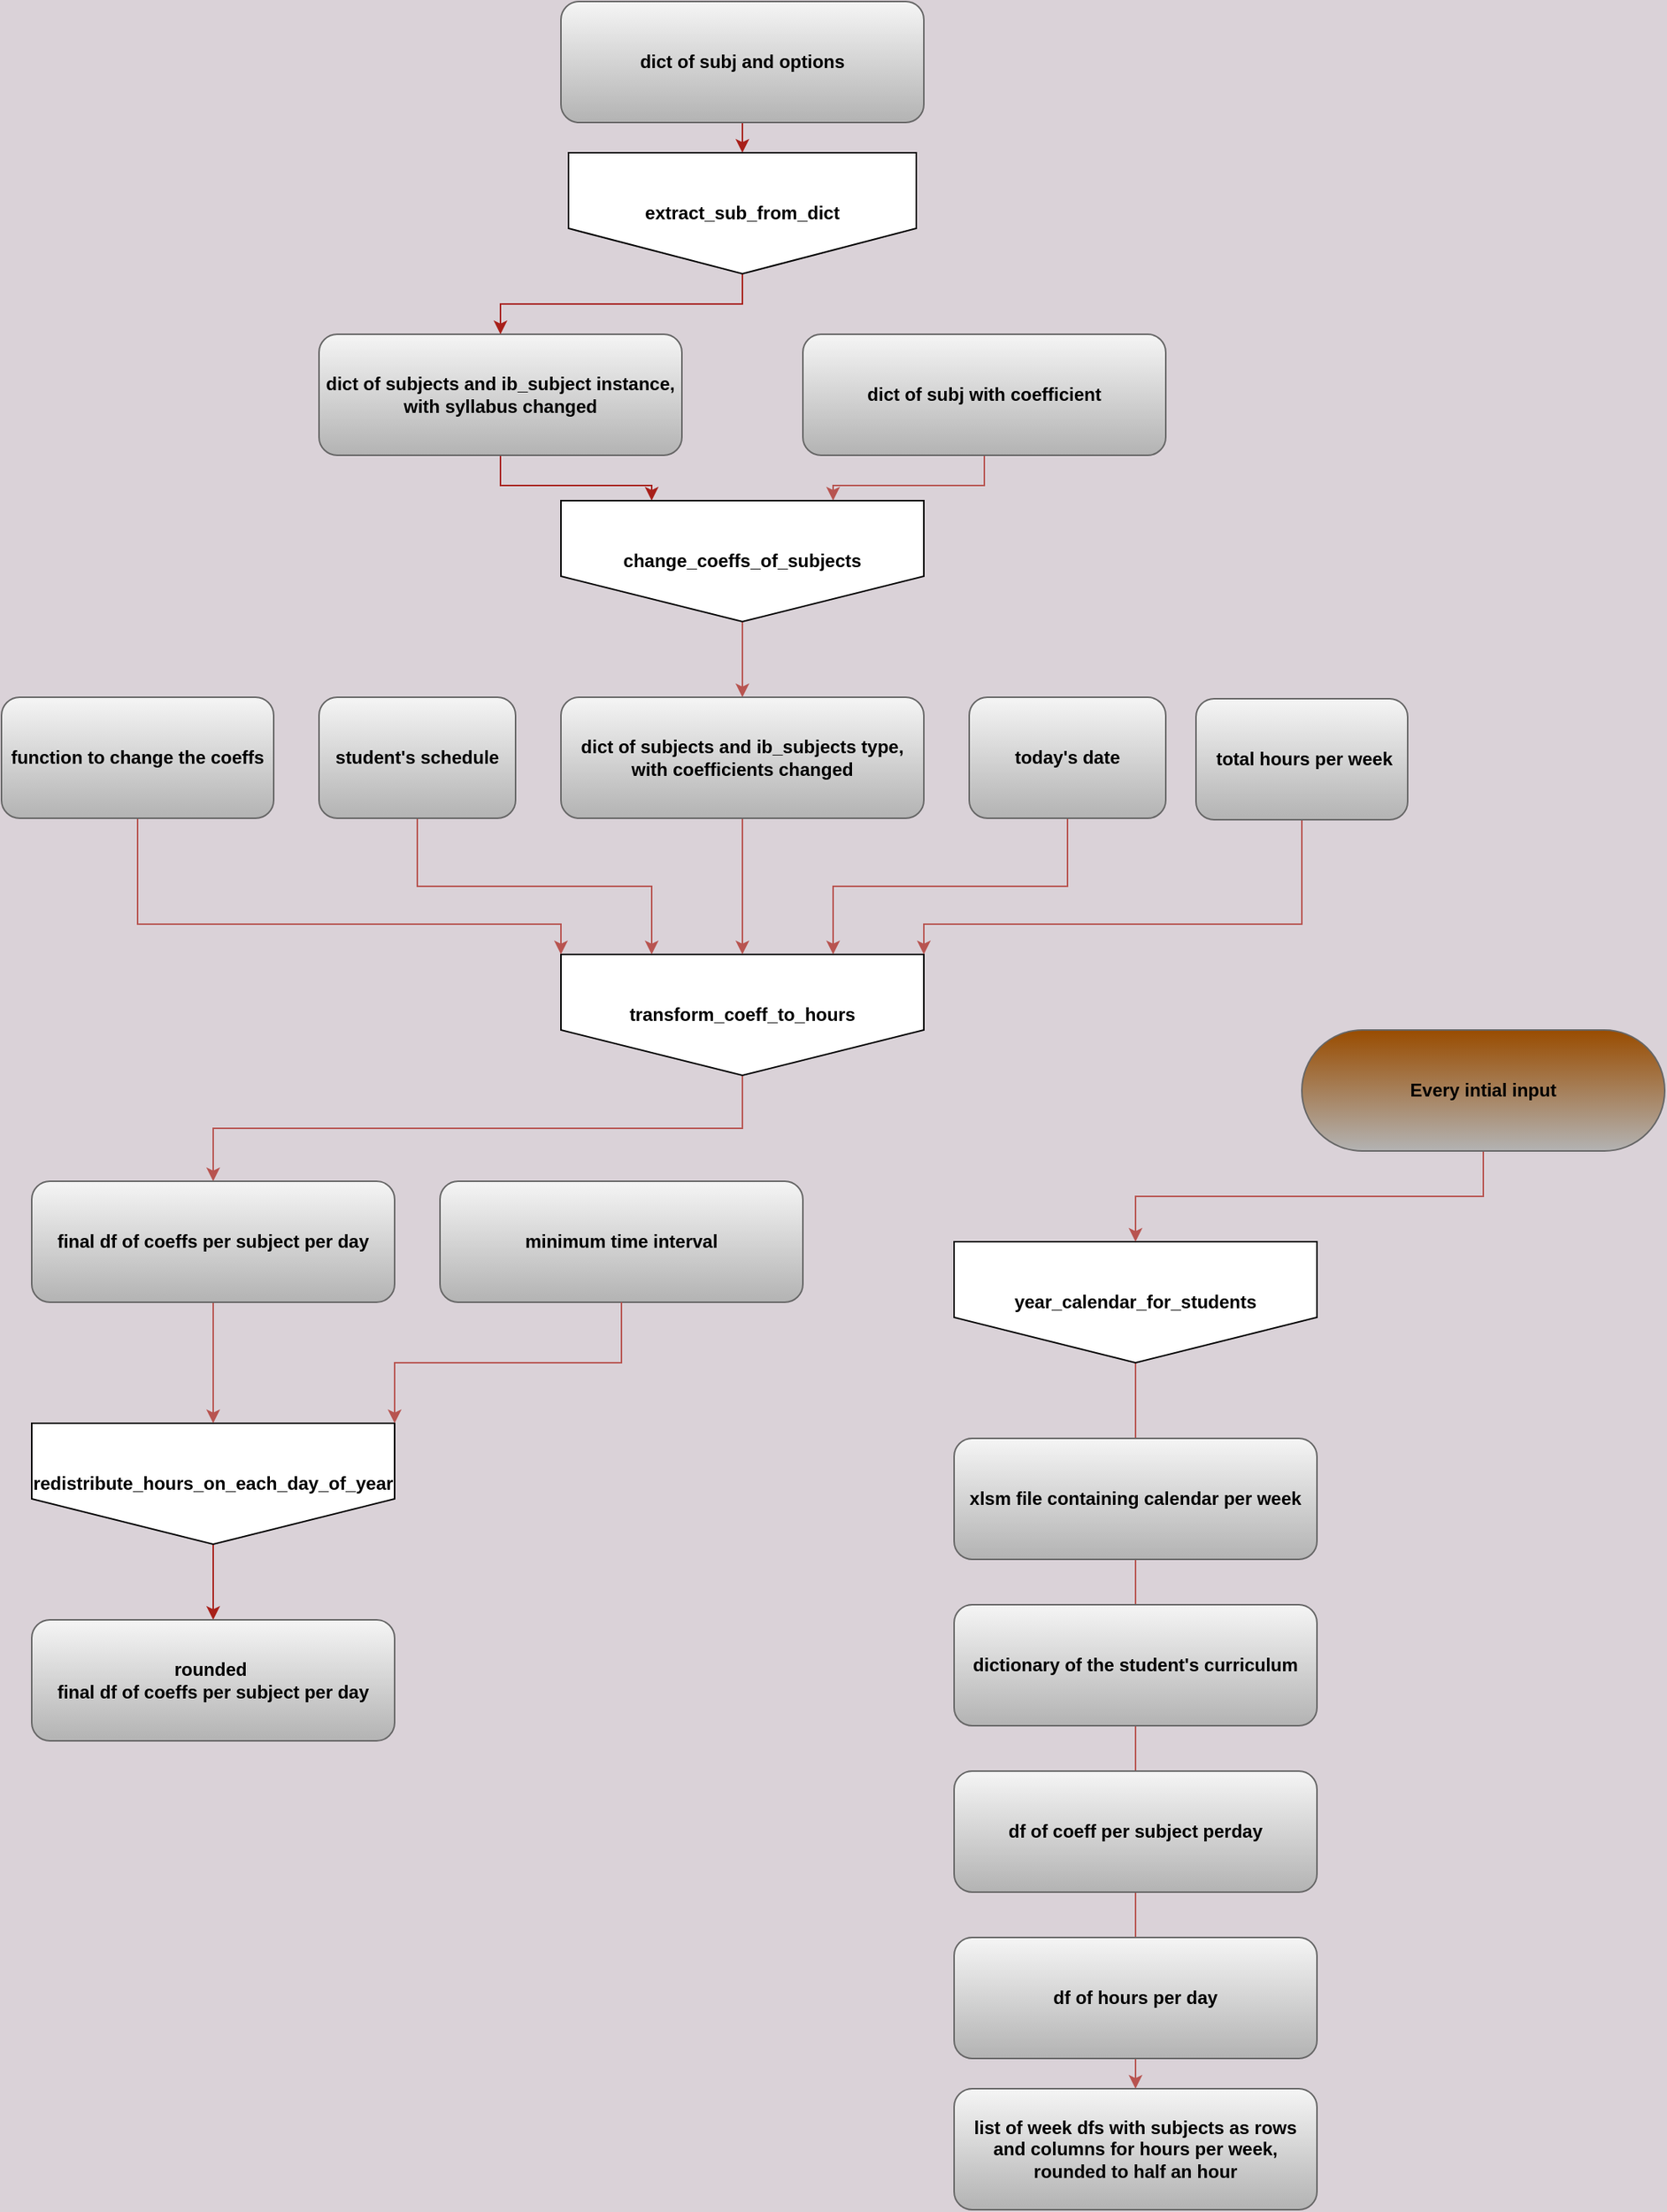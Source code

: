 <mxfile version="19.0.3" type="device"><diagram id="cp3B3YsYtdL4vwdY9BhR" name="Page-1"><mxGraphModel dx="925" dy="585" grid="1" gridSize="10" guides="1" tooltips="1" connect="1" arrows="1" fold="1" page="1" pageScale="1" pageWidth="1700" pageHeight="2000" background="#DAD2D8" math="0" shadow="0"><root><mxCell id="0"/><mxCell id="1" parent="0"/><mxCell id="dX0X1exy1gggGvFOJMBT-6" style="edgeStyle=orthogonalEdgeStyle;rounded=0;orthogonalLoop=1;jettySize=auto;html=1;exitX=0.5;exitY=1;exitDx=0;exitDy=0;entryX=0.75;entryY=0;entryDx=0;entryDy=0;strokeColor=#b85450;fillColor=#f8cecc;" parent="1" source="7Mmhcdw2Sssw4Aq0L2OA-1" target="dX0X1exy1gggGvFOJMBT-4" edge="1"><mxGeometry relative="1" as="geometry"/></mxCell><mxCell id="7Mmhcdw2Sssw4Aq0L2OA-1" value="&lt;b&gt;dict of subj with coefficient&lt;/b&gt;" style="rounded=1;whiteSpace=wrap;html=1;fillColor=#F5F5F5;strokeColor=#666666;gradientColor=#b3b3b3;" parent="1" vertex="1"><mxGeometry x="710" y="220" width="240" height="80" as="geometry"/></mxCell><mxCell id="7Mmhcdw2Sssw4Aq0L2OA-38" style="edgeStyle=orthogonalEdgeStyle;rounded=0;orthogonalLoop=1;jettySize=auto;html=1;exitX=0.5;exitY=1;exitDx=0;exitDy=0;labelBackgroundColor=#DAD2D8;strokeColor=#A8201A;fontColor=#143642;entryX=0.25;entryY=0;entryDx=0;entryDy=0;" parent="1" source="7Mmhcdw2Sssw4Aq0L2OA-5" target="dX0X1exy1gggGvFOJMBT-4" edge="1"><mxGeometry relative="1" as="geometry"><mxPoint x="780" y="960" as="targetPoint"/></mxGeometry></mxCell><mxCell id="7Mmhcdw2Sssw4Aq0L2OA-5" value="dict of subjects and ib_subject instance, with syllabus changed" style="rounded=1;whiteSpace=wrap;html=1;fontStyle=1;fillColor=#f5f5f5;strokeColor=#666666;gradientColor=#b3b3b3;" parent="1" vertex="1"><mxGeometry x="390" y="220" width="240" height="80" as="geometry"/></mxCell><mxCell id="7Mmhcdw2Sssw4Aq0L2OA-45" style="edgeStyle=orthogonalEdgeStyle;rounded=0;orthogonalLoop=1;jettySize=auto;html=1;exitX=0.5;exitY=1;exitDx=0;exitDy=0;entryX=0.5;entryY=0;entryDx=0;entryDy=0;labelBackgroundColor=#DAD2D8;strokeColor=#A8201A;fontColor=#143642;" parent="1" source="dX0X1exy1gggGvFOJMBT-25" target="7Mmhcdw2Sssw4Aq0L2OA-44" edge="1"><mxGeometry relative="1" as="geometry"><mxPoint x="310" y="1230" as="sourcePoint"/></mxGeometry></mxCell><mxCell id="7Mmhcdw2Sssw4Aq0L2OA-44" value="&lt;b&gt;rounded&amp;nbsp;&lt;br&gt;&lt;/b&gt;&lt;b&gt;final df of coeffs per subject per day&lt;/b&gt;" style="rounded=1;whiteSpace=wrap;html=1;fillColor=#f5f5f5;strokeColor=#666666;gradientColor=#b3b3b3;" parent="1" vertex="1"><mxGeometry x="200" y="1070" width="240" height="80" as="geometry"/></mxCell><mxCell id="TLXXYSwi2Hj53QLfs6YC-4" style="edgeStyle=orthogonalEdgeStyle;rounded=0;orthogonalLoop=1;jettySize=auto;html=1;exitX=0.5;exitY=1;exitDx=0;exitDy=0;entryX=0.5;entryY=0;entryDx=0;entryDy=0;labelBackgroundColor=#DAD2D8;strokeColor=#A8201A;fontColor=#143642;" parent="1" source="TLXXYSwi2Hj53QLfs6YC-1" target="TLXXYSwi2Hj53QLfs6YC-3" edge="1"><mxGeometry relative="1" as="geometry"><mxPoint x="670" y="70" as="sourcePoint"/></mxGeometry></mxCell><mxCell id="TLXXYSwi2Hj53QLfs6YC-1" value="&lt;div&gt;&lt;b&gt;dict of subj and options&lt;/b&gt;&lt;/div&gt;" style="rounded=1;whiteSpace=wrap;html=1;fillColor=#f5f5f5;strokeColor=#666666;gradientColor=#b3b3b3;" parent="1" vertex="1"><mxGeometry x="550" width="240" height="80" as="geometry"/></mxCell><mxCell id="TLXXYSwi2Hj53QLfs6YC-5" style="edgeStyle=orthogonalEdgeStyle;rounded=0;orthogonalLoop=1;jettySize=auto;html=1;exitX=0.5;exitY=1;exitDx=0;exitDy=0;labelBackgroundColor=#DAD2D8;strokeColor=#A8201A;fontColor=#143642;" parent="1" source="TLXXYSwi2Hj53QLfs6YC-3" target="7Mmhcdw2Sssw4Aq0L2OA-5" edge="1"><mxGeometry relative="1" as="geometry"/></mxCell><mxCell id="TLXXYSwi2Hj53QLfs6YC-3" value="&lt;b&gt;extract_sub_from_dict&lt;/b&gt;" style="shape=offPageConnector;whiteSpace=wrap;html=1;" parent="1" vertex="1"><mxGeometry x="555" y="100" width="230" height="80" as="geometry"/></mxCell><mxCell id="7Mmhcdw2Sssw4Aq0L2OA-4" value="&lt;b&gt;minimum time interval&lt;/b&gt;" style="rounded=1;whiteSpace=wrap;html=1;fillColor=#f5f5f5;strokeColor=#666666;gradientColor=#b3b3b3;" parent="1" vertex="1"><mxGeometry x="470" y="780" width="240" height="80" as="geometry"/></mxCell><mxCell id="2GKXjO8rcxm1inCjcHQB-12" style="edgeStyle=orthogonalEdgeStyle;rounded=0;orthogonalLoop=1;jettySize=auto;html=1;exitX=0.5;exitY=1;exitDx=0;exitDy=0;entryX=0.5;entryY=0;entryDx=0;entryDy=0;fillColor=#f8cecc;strokeColor=#b85450;" parent="1" source="dX0X1exy1gggGvFOJMBT-4" target="2GKXjO8rcxm1inCjcHQB-11" edge="1"><mxGeometry relative="1" as="geometry"><Array as="points"/></mxGeometry></mxCell><mxCell id="dX0X1exy1gggGvFOJMBT-4" value="&lt;b&gt;change_coeffs_of_subjects&lt;/b&gt;" style="shape=offPageConnector;whiteSpace=wrap;html=1;" parent="1" vertex="1"><mxGeometry x="550" y="330" width="240" height="80" as="geometry"/></mxCell><mxCell id="dX0X1exy1gggGvFOJMBT-26" style="edgeStyle=orthogonalEdgeStyle;rounded=0;orthogonalLoop=1;jettySize=auto;html=1;exitX=0.5;exitY=1;exitDx=0;exitDy=0;labelBackgroundColor=#DAD2D8;strokeColor=#b85450;fillColor=#f8cecc;fontColor=#143642;entryX=0.5;entryY=0;entryDx=0;entryDy=0;" parent="1" source="dX0X1exy1gggGvFOJMBT-17" target="2GKXjO8rcxm1inCjcHQB-9" edge="1"><mxGeometry relative="1" as="geometry"><mxPoint x="410" y="860" as="targetPoint"/><mxPoint x="460" y="710" as="sourcePoint"/></mxGeometry></mxCell><mxCell id="dX0X1exy1gggGvFOJMBT-17" value="&lt;b&gt;transform_coeff_to_hours&lt;/b&gt;" style="shape=offPageConnector;whiteSpace=wrap;html=1;" parent="1" vertex="1"><mxGeometry x="550" y="630" width="240" height="80" as="geometry"/></mxCell><mxCell id="dX0X1exy1gggGvFOJMBT-25" value="&lt;b&gt;redistribute_hours_on_each_day_of_year&lt;/b&gt;" style="shape=offPageConnector;whiteSpace=wrap;html=1;" parent="1" vertex="1"><mxGeometry x="200" y="940" width="240" height="80" as="geometry"/></mxCell><mxCell id="dX0X1exy1gggGvFOJMBT-32" style="edgeStyle=orthogonalEdgeStyle;rounded=0;orthogonalLoop=1;jettySize=auto;html=1;exitX=0.5;exitY=1;exitDx=0;exitDy=0;entryX=1;entryY=0;entryDx=0;entryDy=0;labelBackgroundColor=#DAD2D8;strokeColor=#B85450;fillColor=#f8cecc;fontColor=#143642;" parent="1" source="7Mmhcdw2Sssw4Aq0L2OA-4" target="dX0X1exy1gggGvFOJMBT-25" edge="1"><mxGeometry relative="1" as="geometry"><mxPoint x="550" y="860" as="sourcePoint"/></mxGeometry></mxCell><mxCell id="PcNo5ImQGjc8QJSGuVua-5" style="edgeStyle=orthogonalEdgeStyle;rounded=0;orthogonalLoop=1;jettySize=auto;html=1;exitX=0.5;exitY=1;exitDx=0;exitDy=0;entryX=0.75;entryY=0;entryDx=0;entryDy=0;strokeColor=#B85450;" parent="1" source="2GKXjO8rcxm1inCjcHQB-3" target="dX0X1exy1gggGvFOJMBT-17" edge="1"><mxGeometry relative="1" as="geometry"/></mxCell><mxCell id="2GKXjO8rcxm1inCjcHQB-3" value="&lt;b&gt;today's date&lt;/b&gt;" style="rounded=1;whiteSpace=wrap;html=1;fillColor=#F5F5F5;strokeColor=#666666;gradientColor=#b3b3b3;" parent="1" vertex="1"><mxGeometry x="820" y="460" width="130" height="80" as="geometry"/></mxCell><mxCell id="PcNo5ImQGjc8QJSGuVua-6" style="edgeStyle=orthogonalEdgeStyle;rounded=0;orthogonalLoop=1;jettySize=auto;html=1;exitX=0.5;exitY=1;exitDx=0;exitDy=0;entryX=1;entryY=0;entryDx=0;entryDy=0;strokeColor=#B85450;" parent="1" source="2GKXjO8rcxm1inCjcHQB-4" target="dX0X1exy1gggGvFOJMBT-17" edge="1"><mxGeometry relative="1" as="geometry"><Array as="points"><mxPoint x="1040" y="610"/><mxPoint x="790" y="610"/></Array></mxGeometry></mxCell><mxCell id="2GKXjO8rcxm1inCjcHQB-4" value="&lt;b&gt;&amp;nbsp;total hours per week&lt;/b&gt;" style="rounded=1;whiteSpace=wrap;html=1;fillColor=#F5F5F5;strokeColor=#666666;gradientColor=#b3b3b3;" parent="1" vertex="1"><mxGeometry x="970" y="461" width="140" height="80" as="geometry"/></mxCell><mxCell id="PcNo5ImQGjc8QJSGuVua-3" style="edgeStyle=orthogonalEdgeStyle;rounded=0;orthogonalLoop=1;jettySize=auto;html=1;entryX=0;entryY=0;entryDx=0;entryDy=0;strokeColor=#B85450;" parent="1" source="2GKXjO8rcxm1inCjcHQB-6" target="dX0X1exy1gggGvFOJMBT-17" edge="1"><mxGeometry relative="1" as="geometry"><Array as="points"><mxPoint x="270" y="610"/><mxPoint x="550" y="610"/></Array></mxGeometry></mxCell><mxCell id="2GKXjO8rcxm1inCjcHQB-6" value="&lt;b&gt;function to change the coeffs&lt;/b&gt;" style="rounded=1;whiteSpace=wrap;html=1;fillColor=#f5f5f5;strokeColor=#666666;gradientColor=#b3b3b3;" parent="1" vertex="1"><mxGeometry x="180" y="460" width="180" height="80" as="geometry"/></mxCell><mxCell id="PcNo5ImQGjc8QJSGuVua-1" style="edgeStyle=orthogonalEdgeStyle;rounded=0;orthogonalLoop=1;jettySize=auto;html=1;exitX=0.5;exitY=1;exitDx=0;exitDy=0;entryX=0.5;entryY=0;entryDx=0;entryDy=0;strokeColor=#B85450;" parent="1" source="2GKXjO8rcxm1inCjcHQB-9" target="dX0X1exy1gggGvFOJMBT-25" edge="1"><mxGeometry relative="1" as="geometry"/></mxCell><mxCell id="2GKXjO8rcxm1inCjcHQB-9" value="&lt;b&gt;final df of coeffs per subject per day&lt;/b&gt;" style="rounded=1;whiteSpace=wrap;html=1;fillColor=#f5f5f5;strokeColor=#666666;gradientColor=#b3b3b3;" parent="1" vertex="1"><mxGeometry x="200" y="780" width="240" height="80" as="geometry"/></mxCell><mxCell id="PcNo5ImQGjc8QJSGuVua-2" style="edgeStyle=orthogonalEdgeStyle;rounded=0;orthogonalLoop=1;jettySize=auto;html=1;exitX=0.5;exitY=1;exitDx=0;exitDy=0;entryX=0.5;entryY=0;entryDx=0;entryDy=0;strokeColor=#B85450;" parent="1" source="2GKXjO8rcxm1inCjcHQB-11" target="dX0X1exy1gggGvFOJMBT-17" edge="1"><mxGeometry relative="1" as="geometry"/></mxCell><mxCell id="2GKXjO8rcxm1inCjcHQB-11" value="&lt;span style=&quot;font-weight: 700&quot;&gt;dict of subjects and ib_subjects type, with coefficients changed&lt;/span&gt;" style="rounded=1;whiteSpace=wrap;html=1;fillColor=#F5F5F5;strokeColor=#666666;gradientColor=#b3b3b3;" parent="1" vertex="1"><mxGeometry x="550" y="460" width="240" height="80" as="geometry"/></mxCell><mxCell id="PcNo5ImQGjc8QJSGuVua-4" style="edgeStyle=orthogonalEdgeStyle;rounded=0;orthogonalLoop=1;jettySize=auto;html=1;exitX=0.5;exitY=1;exitDx=0;exitDy=0;entryX=0.25;entryY=0;entryDx=0;entryDy=0;strokeColor=#B85450;" parent="1" source="Sa1NvDt14kHMIIq1nAc_-1" target="dX0X1exy1gggGvFOJMBT-17" edge="1"><mxGeometry relative="1" as="geometry"/></mxCell><mxCell id="Sa1NvDt14kHMIIq1nAc_-1" value="&lt;b&gt;student's schedule&lt;/b&gt;" style="rounded=1;whiteSpace=wrap;html=1;fillColor=#f5f5f5;strokeColor=#666666;gradientColor=#b3b3b3;" parent="1" vertex="1"><mxGeometry x="390" y="460" width="130" height="80" as="geometry"/></mxCell><mxCell id="PcNo5ImQGjc8QJSGuVua-11" value="" style="edgeStyle=orthogonalEdgeStyle;rounded=0;orthogonalLoop=1;jettySize=auto;html=1;strokeColor=#B85450;entryX=0.5;entryY=0;entryDx=0;entryDy=0;" parent="1" source="PcNo5ImQGjc8QJSGuVua-7" target="wD_1Jo0_qQc3vlrVNruh-6" edge="1"><mxGeometry relative="1" as="geometry"/></mxCell><mxCell id="PcNo5ImQGjc8QJSGuVua-7" value="&lt;b&gt;year_calendar_for_students&lt;/b&gt;" style="shape=offPageConnector;whiteSpace=wrap;html=1;" parent="1" vertex="1"><mxGeometry x="810" y="820" width="240" height="80" as="geometry"/></mxCell><mxCell id="PcNo5ImQGjc8QJSGuVua-9" style="edgeStyle=orthogonalEdgeStyle;rounded=0;orthogonalLoop=1;jettySize=auto;html=1;entryX=0.5;entryY=0;entryDx=0;entryDy=0;strokeColor=#B85450;" parent="1" source="PcNo5ImQGjc8QJSGuVua-8" target="PcNo5ImQGjc8QJSGuVua-7" edge="1"><mxGeometry relative="1" as="geometry"/></mxCell><mxCell id="PcNo5ImQGjc8QJSGuVua-8" value="&lt;b&gt;Every intial input&lt;/b&gt;" style="rounded=1;whiteSpace=wrap;html=1;fillColor=#994C00;strokeColor=#666666;gradientColor=#b3b3b3;arcSize=50;" parent="1" vertex="1"><mxGeometry x="1040" y="680" width="240" height="80" as="geometry"/></mxCell><mxCell id="PcNo5ImQGjc8QJSGuVua-10" value="&lt;b&gt;xlsm file containing calendar per week&lt;/b&gt;" style="rounded=1;whiteSpace=wrap;html=1;fillColor=#f5f5f5;strokeColor=#666666;gradientColor=#b3b3b3;" parent="1" vertex="1"><mxGeometry x="810" y="950" width="240" height="80" as="geometry"/></mxCell><mxCell id="wD_1Jo0_qQc3vlrVNruh-1" value="&lt;b&gt;dictionary of the student's curriculum&lt;/b&gt;" style="rounded=1;whiteSpace=wrap;html=1;fillColor=#f5f5f5;strokeColor=#666666;gradientColor=#b3b3b3;" parent="1" vertex="1"><mxGeometry x="810" y="1060" width="240" height="80" as="geometry"/></mxCell><mxCell id="wD_1Jo0_qQc3vlrVNruh-2" value="&lt;b&gt;df of coeff per subject perday&lt;/b&gt;" style="rounded=1;whiteSpace=wrap;html=1;fillColor=#f5f5f5;strokeColor=#666666;gradientColor=#b3b3b3;" parent="1" vertex="1"><mxGeometry x="810" y="1170" width="240" height="80" as="geometry"/></mxCell><mxCell id="wD_1Jo0_qQc3vlrVNruh-3" value="&lt;b&gt;df of hours per day&lt;/b&gt;" style="rounded=1;whiteSpace=wrap;html=1;fillColor=#f5f5f5;strokeColor=#666666;gradientColor=#b3b3b3;" parent="1" vertex="1"><mxGeometry x="810" y="1280" width="240" height="80" as="geometry"/></mxCell><mxCell id="wD_1Jo0_qQc3vlrVNruh-6" value="&lt;b&gt;list of week dfs with subjects as rows and columns for hours per week, rounded to half an hour&lt;/b&gt;" style="rounded=1;whiteSpace=wrap;html=1;fillColor=#f5f5f5;strokeColor=#666666;gradientColor=#b3b3b3;" parent="1" vertex="1"><mxGeometry x="810" y="1380" width="240" height="80" as="geometry"/></mxCell></root></mxGraphModel></diagram></mxfile>